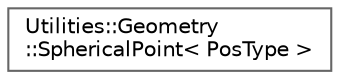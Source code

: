 digraph "Graphical Class Hierarchy"
{
 // LATEX_PDF_SIZE
  bgcolor="transparent";
  edge [fontname=Helvetica,fontsize=10,labelfontname=Helvetica,labelfontsize=10];
  node [fontname=Helvetica,fontsize=10,shape=box,height=0.2,width=0.4];
  rankdir="LR";
  Node0 [id="Node000000",label="Utilities::Geometry\l::SphericalPoint\< PosType \>",height=0.2,width=0.4,color="grey40", fillcolor="white", style="filled",URL="$class_utilities_1_1_geometry_1_1_spherical_point.html",tooltip=" "];
}

